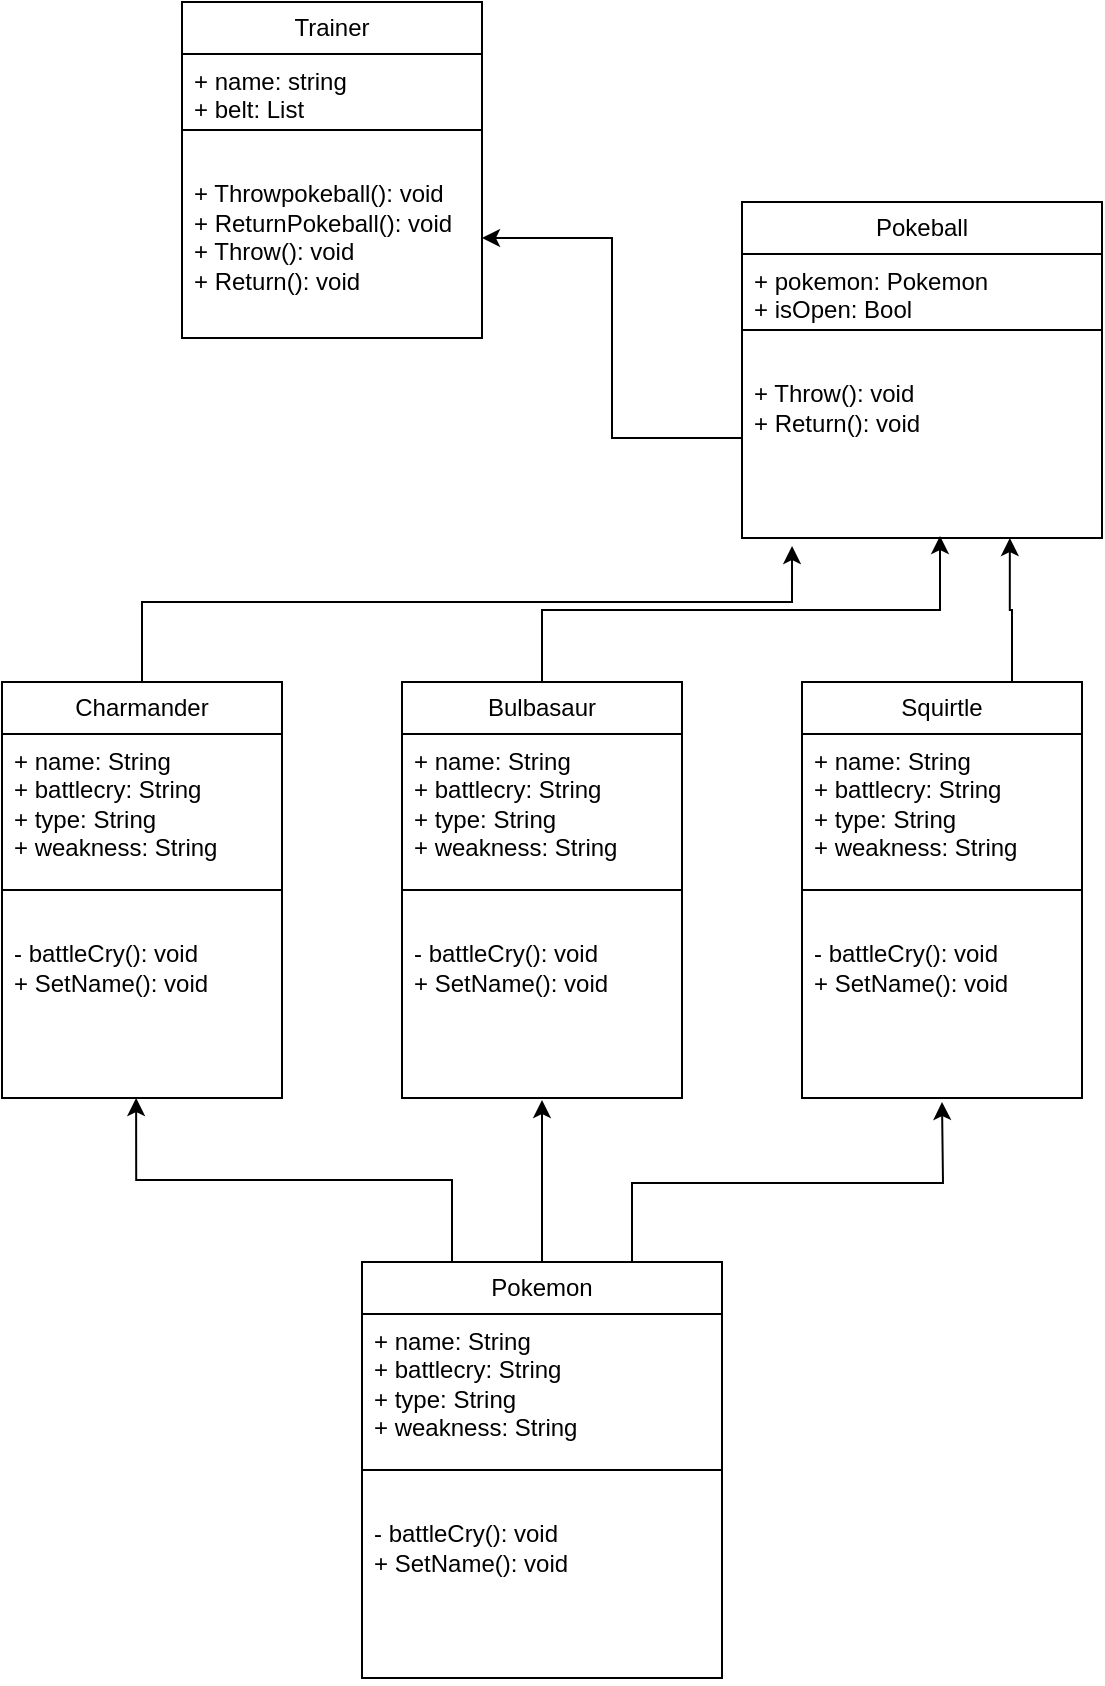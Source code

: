 <mxfile version="26.0.13">
  <diagram id="C5RBs43oDa-KdzZeNtuy" name="Page-1">
    <mxGraphModel dx="1434" dy="772" grid="1" gridSize="10" guides="1" tooltips="1" connect="1" arrows="1" fold="1" page="1" pageScale="1" pageWidth="827" pageHeight="1169" math="0" shadow="0">
      <root>
        <mxCell id="WIyWlLk6GJQsqaUBKTNV-0" />
        <mxCell id="WIyWlLk6GJQsqaUBKTNV-1" parent="WIyWlLk6GJQsqaUBKTNV-0" />
        <mxCell id="1CElr1rfIcKDRtoAOfld-0" value="Trainer" style="swimlane;fontStyle=0;childLayout=stackLayout;horizontal=1;startSize=26;fillColor=none;horizontalStack=0;resizeParent=1;resizeParentMax=0;resizeLast=0;collapsible=1;marginBottom=0;whiteSpace=wrap;html=1;" vertex="1" parent="WIyWlLk6GJQsqaUBKTNV-1">
          <mxGeometry x="220" y="90" width="150" height="168" as="geometry" />
        </mxCell>
        <mxCell id="1CElr1rfIcKDRtoAOfld-1" value="+ name: string&lt;div&gt;+ belt: List&lt;/div&gt;" style="text;strokeColor=none;fillColor=none;align=left;verticalAlign=top;spacingLeft=4;spacingRight=4;overflow=hidden;rotatable=0;points=[[0,0.5],[1,0.5]];portConstraint=eastwest;whiteSpace=wrap;html=1;" vertex="1" parent="1CElr1rfIcKDRtoAOfld-0">
          <mxGeometry y="26" width="150" height="34" as="geometry" />
        </mxCell>
        <mxCell id="1CElr1rfIcKDRtoAOfld-2" value="" style="line;strokeWidth=1;fillColor=none;align=left;verticalAlign=middle;spacingTop=-1;spacingLeft=3;spacingRight=3;rotatable=0;labelPosition=right;points=[];portConstraint=eastwest;strokeColor=inherit;" vertex="1" parent="1CElr1rfIcKDRtoAOfld-0">
          <mxGeometry y="60" width="150" height="8" as="geometry" />
        </mxCell>
        <mxCell id="1CElr1rfIcKDRtoAOfld-3" value="&lt;div&gt;&lt;br&gt;&lt;/div&gt;&lt;div&gt;+ Throwpokeball(): void&lt;/div&gt;&lt;div&gt;+ ReturnPokeball(): void&lt;/div&gt;&lt;div&gt;+ Throw(): void&lt;/div&gt;&lt;div&gt;+ Return(): void&lt;/div&gt;" style="text;strokeColor=none;fillColor=none;align=left;verticalAlign=top;spacingLeft=4;spacingRight=4;overflow=hidden;rotatable=0;points=[[0,0.5],[1,0.5]];portConstraint=eastwest;whiteSpace=wrap;html=1;" vertex="1" parent="1CElr1rfIcKDRtoAOfld-0">
          <mxGeometry y="68" width="150" height="100" as="geometry" />
        </mxCell>
        <mxCell id="1CElr1rfIcKDRtoAOfld-5" value="Pokeball" style="swimlane;fontStyle=0;childLayout=stackLayout;horizontal=1;startSize=26;fillColor=none;horizontalStack=0;resizeParent=1;resizeParentMax=0;resizeLast=0;collapsible=1;marginBottom=0;whiteSpace=wrap;html=1;" vertex="1" parent="WIyWlLk6GJQsqaUBKTNV-1">
          <mxGeometry x="500" y="190" width="180" height="168" as="geometry" />
        </mxCell>
        <mxCell id="1CElr1rfIcKDRtoAOfld-6" value="+ pokemon: Pokemon&lt;div&gt;+ isOpen: Bool&lt;/div&gt;" style="text;strokeColor=none;fillColor=none;align=left;verticalAlign=top;spacingLeft=4;spacingRight=4;overflow=hidden;rotatable=0;points=[[0,0.5],[1,0.5]];portConstraint=eastwest;whiteSpace=wrap;html=1;" vertex="1" parent="1CElr1rfIcKDRtoAOfld-5">
          <mxGeometry y="26" width="180" height="34" as="geometry" />
        </mxCell>
        <mxCell id="1CElr1rfIcKDRtoAOfld-7" value="" style="line;strokeWidth=1;fillColor=none;align=left;verticalAlign=middle;spacingTop=-1;spacingLeft=3;spacingRight=3;rotatable=0;labelPosition=right;points=[];portConstraint=eastwest;strokeColor=inherit;" vertex="1" parent="1CElr1rfIcKDRtoAOfld-5">
          <mxGeometry y="60" width="180" height="8" as="geometry" />
        </mxCell>
        <mxCell id="1CElr1rfIcKDRtoAOfld-8" value="&lt;div&gt;&lt;br&gt;&lt;/div&gt;&lt;div&gt;&lt;span style=&quot;background-color: transparent; color: light-dark(rgb(0, 0, 0), rgb(255, 255, 255));&quot;&gt;+ Throw(): void&lt;/span&gt;&lt;/div&gt;&lt;div&gt;+ Return(): void&lt;/div&gt;" style="text;strokeColor=none;fillColor=none;align=left;verticalAlign=top;spacingLeft=4;spacingRight=4;overflow=hidden;rotatable=0;points=[[0,0.5],[1,0.5]];portConstraint=eastwest;whiteSpace=wrap;html=1;" vertex="1" parent="1CElr1rfIcKDRtoAOfld-5">
          <mxGeometry y="68" width="180" height="100" as="geometry" />
        </mxCell>
        <mxCell id="1CElr1rfIcKDRtoAOfld-9" style="edgeStyle=orthogonalEdgeStyle;rounded=0;orthogonalLoop=1;jettySize=auto;html=1;entryX=1;entryY=0.5;entryDx=0;entryDy=0;" edge="1" parent="WIyWlLk6GJQsqaUBKTNV-1" source="1CElr1rfIcKDRtoAOfld-8" target="1CElr1rfIcKDRtoAOfld-3">
          <mxGeometry relative="1" as="geometry" />
        </mxCell>
        <mxCell id="1CElr1rfIcKDRtoAOfld-27" style="edgeStyle=orthogonalEdgeStyle;rounded=0;orthogonalLoop=1;jettySize=auto;html=1;exitX=0.25;exitY=0;exitDx=0;exitDy=0;entryX=0.479;entryY=1;entryDx=0;entryDy=0;entryPerimeter=0;" edge="1" parent="WIyWlLk6GJQsqaUBKTNV-1" source="1CElr1rfIcKDRtoAOfld-10" target="1CElr1rfIcKDRtoAOfld-18">
          <mxGeometry relative="1" as="geometry">
            <mxPoint x="200" y="650" as="targetPoint" />
          </mxGeometry>
        </mxCell>
        <mxCell id="1CElr1rfIcKDRtoAOfld-29" style="edgeStyle=orthogonalEdgeStyle;rounded=0;orthogonalLoop=1;jettySize=auto;html=1;exitX=0.75;exitY=0;exitDx=0;exitDy=0;" edge="1" parent="WIyWlLk6GJQsqaUBKTNV-1" source="1CElr1rfIcKDRtoAOfld-10">
          <mxGeometry relative="1" as="geometry">
            <mxPoint x="600" y="640" as="targetPoint" />
          </mxGeometry>
        </mxCell>
        <mxCell id="1CElr1rfIcKDRtoAOfld-10" value="Pokemon" style="swimlane;fontStyle=0;childLayout=stackLayout;horizontal=1;startSize=26;fillColor=none;horizontalStack=0;resizeParent=1;resizeParentMax=0;resizeLast=0;collapsible=1;marginBottom=0;whiteSpace=wrap;html=1;" vertex="1" parent="WIyWlLk6GJQsqaUBKTNV-1">
          <mxGeometry x="310" y="720" width="180" height="208" as="geometry" />
        </mxCell>
        <mxCell id="1CElr1rfIcKDRtoAOfld-11" value="+ name: String&lt;div&gt;&lt;span style=&quot;background-color: transparent; color: light-dark(rgb(0, 0, 0), rgb(255, 255, 255));&quot;&gt;+ battlecry: String&lt;/span&gt;&lt;/div&gt;&lt;div&gt;&lt;span style=&quot;background-color: transparent; color: light-dark(rgb(0, 0, 0), rgb(255, 255, 255));&quot;&gt;+ type: String&lt;/span&gt;&lt;/div&gt;&lt;div&gt;&lt;span style=&quot;background-color: transparent; color: light-dark(rgb(0, 0, 0), rgb(255, 255, 255));&quot;&gt;+ weakness: String&lt;/span&gt;&lt;/div&gt;" style="text;strokeColor=none;fillColor=none;align=left;verticalAlign=top;spacingLeft=4;spacingRight=4;overflow=hidden;rotatable=0;points=[[0,0.5],[1,0.5]];portConstraint=eastwest;whiteSpace=wrap;html=1;" vertex="1" parent="1CElr1rfIcKDRtoAOfld-10">
          <mxGeometry y="26" width="180" height="74" as="geometry" />
        </mxCell>
        <mxCell id="1CElr1rfIcKDRtoAOfld-12" value="" style="line;strokeWidth=1;fillColor=none;align=left;verticalAlign=middle;spacingTop=-1;spacingLeft=3;spacingRight=3;rotatable=0;labelPosition=right;points=[];portConstraint=eastwest;strokeColor=inherit;" vertex="1" parent="1CElr1rfIcKDRtoAOfld-10">
          <mxGeometry y="100" width="180" height="8" as="geometry" />
        </mxCell>
        <mxCell id="1CElr1rfIcKDRtoAOfld-13" value="&lt;div&gt;&lt;br&gt;&lt;/div&gt;&lt;div&gt;&lt;span style=&quot;background-color: transparent; color: light-dark(rgb(0, 0, 0), rgb(255, 255, 255));&quot;&gt;- battleCry(): void&lt;/span&gt;&lt;/div&gt;&lt;div&gt;+ SetName(): void&lt;/div&gt;" style="text;strokeColor=none;fillColor=none;align=left;verticalAlign=top;spacingLeft=4;spacingRight=4;overflow=hidden;rotatable=0;points=[[0,0.5],[1,0.5]];portConstraint=eastwest;whiteSpace=wrap;html=1;" vertex="1" parent="1CElr1rfIcKDRtoAOfld-10">
          <mxGeometry y="108" width="180" height="100" as="geometry" />
        </mxCell>
        <mxCell id="1CElr1rfIcKDRtoAOfld-33" style="edgeStyle=orthogonalEdgeStyle;rounded=0;orthogonalLoop=1;jettySize=auto;html=1;exitX=0.5;exitY=0;exitDx=0;exitDy=0;entryX=0.139;entryY=1.04;entryDx=0;entryDy=0;entryPerimeter=0;" edge="1" parent="WIyWlLk6GJQsqaUBKTNV-1" source="1CElr1rfIcKDRtoAOfld-15" target="1CElr1rfIcKDRtoAOfld-8">
          <mxGeometry relative="1" as="geometry">
            <mxPoint x="520" y="370" as="targetPoint" />
            <Array as="points">
              <mxPoint x="200" y="390" />
              <mxPoint x="525" y="390" />
            </Array>
          </mxGeometry>
        </mxCell>
        <mxCell id="1CElr1rfIcKDRtoAOfld-15" value="Charmander" style="swimlane;fontStyle=0;childLayout=stackLayout;horizontal=1;startSize=26;fillColor=none;horizontalStack=0;resizeParent=1;resizeParentMax=0;resizeLast=0;collapsible=1;marginBottom=0;whiteSpace=wrap;html=1;" vertex="1" parent="WIyWlLk6GJQsqaUBKTNV-1">
          <mxGeometry x="130" y="430" width="140" height="208" as="geometry" />
        </mxCell>
        <mxCell id="1CElr1rfIcKDRtoAOfld-16" value="+ name: String&lt;div&gt;&lt;span style=&quot;background-color: transparent; color: light-dark(rgb(0, 0, 0), rgb(255, 255, 255));&quot;&gt;+ battlecry: String&lt;/span&gt;&lt;/div&gt;&lt;div&gt;&lt;span style=&quot;background-color: transparent; color: light-dark(rgb(0, 0, 0), rgb(255, 255, 255));&quot;&gt;+ type: String&lt;/span&gt;&lt;/div&gt;&lt;div&gt;&lt;span style=&quot;background-color: transparent; color: light-dark(rgb(0, 0, 0), rgb(255, 255, 255));&quot;&gt;+ weakness: String&lt;/span&gt;&lt;/div&gt;" style="text;strokeColor=none;fillColor=none;align=left;verticalAlign=top;spacingLeft=4;spacingRight=4;overflow=hidden;rotatable=0;points=[[0,0.5],[1,0.5]];portConstraint=eastwest;whiteSpace=wrap;html=1;" vertex="1" parent="1CElr1rfIcKDRtoAOfld-15">
          <mxGeometry y="26" width="140" height="74" as="geometry" />
        </mxCell>
        <mxCell id="1CElr1rfIcKDRtoAOfld-17" value="" style="line;strokeWidth=1;fillColor=none;align=left;verticalAlign=middle;spacingTop=-1;spacingLeft=3;spacingRight=3;rotatable=0;labelPosition=right;points=[];portConstraint=eastwest;strokeColor=inherit;" vertex="1" parent="1CElr1rfIcKDRtoAOfld-15">
          <mxGeometry y="100" width="140" height="8" as="geometry" />
        </mxCell>
        <mxCell id="1CElr1rfIcKDRtoAOfld-18" value="&lt;div&gt;&lt;br&gt;&lt;/div&gt;&lt;div&gt;&lt;span style=&quot;background-color: transparent; color: light-dark(rgb(0, 0, 0), rgb(255, 255, 255));&quot;&gt;- battleCry(): void&lt;/span&gt;&lt;/div&gt;&lt;div&gt;+ SetName(): void&lt;/div&gt;" style="text;strokeColor=none;fillColor=none;align=left;verticalAlign=top;spacingLeft=4;spacingRight=4;overflow=hidden;rotatable=0;points=[[0,0.5],[1,0.5]];portConstraint=eastwest;whiteSpace=wrap;html=1;" vertex="1" parent="1CElr1rfIcKDRtoAOfld-15">
          <mxGeometry y="108" width="140" height="100" as="geometry" />
        </mxCell>
        <mxCell id="1CElr1rfIcKDRtoAOfld-34" style="edgeStyle=orthogonalEdgeStyle;rounded=0;orthogonalLoop=1;jettySize=auto;html=1;exitX=0.5;exitY=0;exitDx=0;exitDy=0;entryX=0.55;entryY=0.99;entryDx=0;entryDy=0;entryPerimeter=0;" edge="1" parent="WIyWlLk6GJQsqaUBKTNV-1" source="1CElr1rfIcKDRtoAOfld-19" target="1CElr1rfIcKDRtoAOfld-8">
          <mxGeometry relative="1" as="geometry">
            <mxPoint x="600" y="370" as="targetPoint" />
          </mxGeometry>
        </mxCell>
        <mxCell id="1CElr1rfIcKDRtoAOfld-19" value="Bulbasaur" style="swimlane;fontStyle=0;childLayout=stackLayout;horizontal=1;startSize=26;fillColor=none;horizontalStack=0;resizeParent=1;resizeParentMax=0;resizeLast=0;collapsible=1;marginBottom=0;whiteSpace=wrap;html=1;" vertex="1" parent="WIyWlLk6GJQsqaUBKTNV-1">
          <mxGeometry x="330" y="430" width="140" height="208" as="geometry" />
        </mxCell>
        <mxCell id="1CElr1rfIcKDRtoAOfld-20" value="+ name: String&lt;div&gt;&lt;span style=&quot;background-color: transparent; color: light-dark(rgb(0, 0, 0), rgb(255, 255, 255));&quot;&gt;+ battlecry: String&lt;/span&gt;&lt;/div&gt;&lt;div&gt;&lt;span style=&quot;background-color: transparent; color: light-dark(rgb(0, 0, 0), rgb(255, 255, 255));&quot;&gt;+ type: String&lt;/span&gt;&lt;/div&gt;&lt;div&gt;&lt;span style=&quot;background-color: transparent; color: light-dark(rgb(0, 0, 0), rgb(255, 255, 255));&quot;&gt;+ weakness: String&lt;/span&gt;&lt;/div&gt;" style="text;strokeColor=none;fillColor=none;align=left;verticalAlign=top;spacingLeft=4;spacingRight=4;overflow=hidden;rotatable=0;points=[[0,0.5],[1,0.5]];portConstraint=eastwest;whiteSpace=wrap;html=1;" vertex="1" parent="1CElr1rfIcKDRtoAOfld-19">
          <mxGeometry y="26" width="140" height="74" as="geometry" />
        </mxCell>
        <mxCell id="1CElr1rfIcKDRtoAOfld-21" value="" style="line;strokeWidth=1;fillColor=none;align=left;verticalAlign=middle;spacingTop=-1;spacingLeft=3;spacingRight=3;rotatable=0;labelPosition=right;points=[];portConstraint=eastwest;strokeColor=inherit;" vertex="1" parent="1CElr1rfIcKDRtoAOfld-19">
          <mxGeometry y="100" width="140" height="8" as="geometry" />
        </mxCell>
        <mxCell id="1CElr1rfIcKDRtoAOfld-22" value="&lt;div&gt;&lt;br&gt;&lt;/div&gt;&lt;div&gt;&lt;span style=&quot;background-color: transparent; color: light-dark(rgb(0, 0, 0), rgb(255, 255, 255));&quot;&gt;- battleCry(): void&lt;/span&gt;&lt;/div&gt;&lt;div&gt;+ SetName(): void&lt;/div&gt;" style="text;strokeColor=none;fillColor=none;align=left;verticalAlign=top;spacingLeft=4;spacingRight=4;overflow=hidden;rotatable=0;points=[[0,0.5],[1,0.5]];portConstraint=eastwest;whiteSpace=wrap;html=1;" vertex="1" parent="1CElr1rfIcKDRtoAOfld-19">
          <mxGeometry y="108" width="140" height="100" as="geometry" />
        </mxCell>
        <mxCell id="1CElr1rfIcKDRtoAOfld-23" value="Squirtle" style="swimlane;fontStyle=0;childLayout=stackLayout;horizontal=1;startSize=26;fillColor=none;horizontalStack=0;resizeParent=1;resizeParentMax=0;resizeLast=0;collapsible=1;marginBottom=0;whiteSpace=wrap;html=1;" vertex="1" parent="WIyWlLk6GJQsqaUBKTNV-1">
          <mxGeometry x="530" y="430" width="140" height="208" as="geometry" />
        </mxCell>
        <mxCell id="1CElr1rfIcKDRtoAOfld-24" value="+ name: String&lt;div&gt;&lt;span style=&quot;background-color: transparent; color: light-dark(rgb(0, 0, 0), rgb(255, 255, 255));&quot;&gt;+ battlecry: String&lt;/span&gt;&lt;/div&gt;&lt;div&gt;&lt;span style=&quot;background-color: transparent; color: light-dark(rgb(0, 0, 0), rgb(255, 255, 255));&quot;&gt;+ type: String&lt;/span&gt;&lt;/div&gt;&lt;div&gt;&lt;span style=&quot;background-color: transparent; color: light-dark(rgb(0, 0, 0), rgb(255, 255, 255));&quot;&gt;+ weakness: String&lt;/span&gt;&lt;/div&gt;" style="text;strokeColor=none;fillColor=none;align=left;verticalAlign=top;spacingLeft=4;spacingRight=4;overflow=hidden;rotatable=0;points=[[0,0.5],[1,0.5]];portConstraint=eastwest;whiteSpace=wrap;html=1;" vertex="1" parent="1CElr1rfIcKDRtoAOfld-23">
          <mxGeometry y="26" width="140" height="74" as="geometry" />
        </mxCell>
        <mxCell id="1CElr1rfIcKDRtoAOfld-25" value="" style="line;strokeWidth=1;fillColor=none;align=left;verticalAlign=middle;spacingTop=-1;spacingLeft=3;spacingRight=3;rotatable=0;labelPosition=right;points=[];portConstraint=eastwest;strokeColor=inherit;" vertex="1" parent="1CElr1rfIcKDRtoAOfld-23">
          <mxGeometry y="100" width="140" height="8" as="geometry" />
        </mxCell>
        <mxCell id="1CElr1rfIcKDRtoAOfld-26" value="&lt;div&gt;&lt;br&gt;&lt;/div&gt;&lt;div&gt;&lt;span style=&quot;background-color: transparent; color: light-dark(rgb(0, 0, 0), rgb(255, 255, 255));&quot;&gt;- battleCry(): void&lt;/span&gt;&lt;/div&gt;&lt;div&gt;+ SetName(): void&lt;/div&gt;" style="text;strokeColor=none;fillColor=none;align=left;verticalAlign=top;spacingLeft=4;spacingRight=4;overflow=hidden;rotatable=0;points=[[0,0.5],[1,0.5]];portConstraint=eastwest;whiteSpace=wrap;html=1;" vertex="1" parent="1CElr1rfIcKDRtoAOfld-23">
          <mxGeometry y="108" width="140" height="100" as="geometry" />
        </mxCell>
        <mxCell id="1CElr1rfIcKDRtoAOfld-28" style="edgeStyle=orthogonalEdgeStyle;rounded=0;orthogonalLoop=1;jettySize=auto;html=1;exitX=0.5;exitY=0;exitDx=0;exitDy=0;entryX=0.5;entryY=1.01;entryDx=0;entryDy=0;entryPerimeter=0;" edge="1" parent="WIyWlLk6GJQsqaUBKTNV-1" source="1CElr1rfIcKDRtoAOfld-10" target="1CElr1rfIcKDRtoAOfld-22">
          <mxGeometry relative="1" as="geometry" />
        </mxCell>
        <mxCell id="1CElr1rfIcKDRtoAOfld-35" style="edgeStyle=orthogonalEdgeStyle;rounded=0;orthogonalLoop=1;jettySize=auto;html=1;exitX=0.75;exitY=0;exitDx=0;exitDy=0;entryX=0.744;entryY=1;entryDx=0;entryDy=0;entryPerimeter=0;" edge="1" parent="WIyWlLk6GJQsqaUBKTNV-1" source="1CElr1rfIcKDRtoAOfld-23" target="1CElr1rfIcKDRtoAOfld-8">
          <mxGeometry relative="1" as="geometry" />
        </mxCell>
      </root>
    </mxGraphModel>
  </diagram>
</mxfile>

